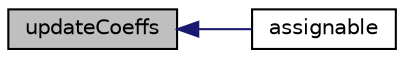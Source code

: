 digraph "updateCoeffs"
{
  bgcolor="transparent";
  edge [fontname="Helvetica",fontsize="10",labelfontname="Helvetica",labelfontsize="10"];
  node [fontname="Helvetica",fontsize="10",shape=record];
  rankdir="LR";
  Node50 [label="updateCoeffs",height=0.2,width=0.4,color="black", fillcolor="grey75", style="filled", fontcolor="black"];
  Node50 -> Node51 [dir="back",color="midnightblue",fontsize="10",style="solid",fontname="Helvetica"];
  Node51 [label="assignable",height=0.2,width=0.4,color="black",URL="$a22789.html#acbeb7dc057bd06ed4fbfdd907bd45ce6",tooltip="Return false: this patch field is not altered by assignment. "];
}
